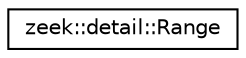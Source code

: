 digraph "Graphical Class Hierarchy"
{
 // LATEX_PDF_SIZE
  edge [fontname="Helvetica",fontsize="10",labelfontname="Helvetica",labelfontsize="10"];
  node [fontname="Helvetica",fontsize="10",shape=record];
  rankdir="LR";
  Node0 [label="zeek::detail::Range",height=0.2,width=0.4,color="black", fillcolor="white", style="filled",URL="$d2/d12/namespacezeek_1_1detail.html#d8/daa/structzeek_1_1detail_1_1Range",tooltip=" "];
}
